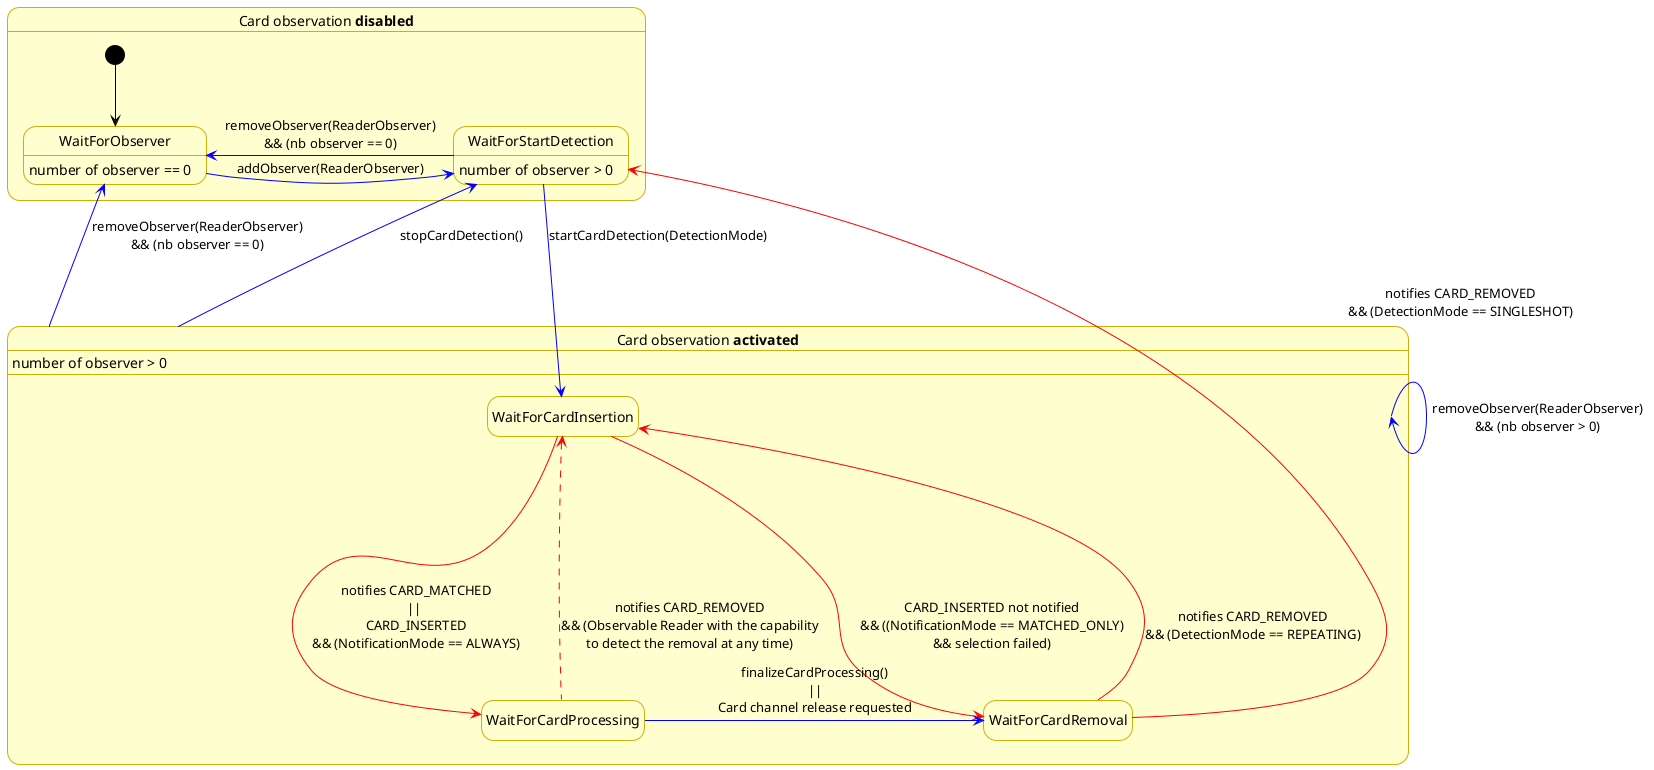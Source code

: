 @startuml
skin rose

'skinparam ClassBorderColor #F1C40F
skinparam ClassBorderColor #D4AC0D
skinparam stereotypeABorderColor #A9DCDF
skinparam stereotypeIBorderColor #B4A7E5
skinparam stereotypeCBorderColor #ADD1B2
skinparam stereotypeEBorderColor #EB93DF
skinparam shadowing false

skinparam StateBorderColor #D4AC0D
skinparam ActivityBorderColor #D4AC0D

' Red
skinparam ClassBackgroundColor<<red>> #FDEDEC
skinparam ClassBorderColor<<red>> #E74C3C
hide <<red>> stereotype
' Purple
skinparam ClassBackgroundColor<<purple>> #F4ECF7
skinparam ClassBorderColor<<purple>> #8E44AD
hide <<purple>> stereotype
' blue
skinparam ClassBackgroundColor<<blue>> #EBF5FB
skinparam ClassBorderColor<<blue>> #3498DB
hide <<blue>> stereotype
' Green
skinparam ClassBackgroundColor<<green>> #EAFAF1
skinparam ClassBorderColor<<green>> #2ECC71
hide <<green>> stereotype

' Orange
skinparam ClassBackgroundColor<<orange>> #FDF2E9
skinparam ClassBorderColor<<orange>> #E67E22
hide <<orange>> stereotype

' Grey
skinparam ClassBackgroundColor<<grey>> #EAECEE
skinparam ClassBorderColor<<grey>> #2C3E50
hide <<grey>> stereotype

hide empty description

state "Card observation <b>disabled</b>" as Card_ObservationDisabled {
  [*] -[#Black]-> WaitForObserver
  WaitForObserver -right[#Blue]-> WaitForStartDetection : addObserver(ReaderObserver)
  WaitForObserver : number of observer == 0
  WaitForStartDetection -left[#Blue]-> WaitForObserver : removeObserver(ReaderObserver)\n&& (nb observer == 0)
  WaitForStartDetection : number of observer > 0
}

state "Card observation <b>activated</b>" as Card_ObservationActivated {
  Card_ObservationActivated : number of observer > 0
  WaitForCardInsertion -down[#Red]-> WaitForCardProcessing : notifies CARD_MATCHED\n|| \nCARD_INSERTED\n&& (NotificationMode == ALWAYS)\n
  WaitForCardInsertion -down[#Red]-> WaitForCardRemoval : CARD_INSERTED not notified\n&& ((NotificationMode == MATCHED_ONLY)\n&& selection failed)
  WaitForCardRemoval -up[#Red]-> WaitForCardInsertion : notifies CARD_REMOVED\n&& (DetectionMode == REPEATING)
  WaitForCardProcessing -up[#Red,dashed]-> WaitForCardInsertion : notifies CARD_REMOVED\n&& (Observable Reader with the capability\nto detect the removal at any time)
  WaitForCardProcessing -right[#Blue]-> WaitForCardRemoval : finalizeCardProcessing()\n || \nCard channel release requested
}

WaitForStartDetection -[#Blue]-> WaitForCardInsertion : startCardDetection(DetectionMode)
Card_ObservationActivated -up[#Blue]-> WaitForObserver : removeObserver(ReaderObserver)\n&& (nb observer == 0)
Card_ObservationActivated -up[#Blue]-> WaitForStartDetection : stopCardDetection()
Card_ObservationActivated -[#Blue]-> Card_ObservationActivated : removeObserver(ReaderObserver)\n&& (nb observer > 0)
WaitForCardRemoval -up[#Red]-> WaitForStartDetection : notifies CARD_REMOVED\n&& (DetectionMode == SINGLESHOT)\n\n\n\n\n\n\n\n\n\n\n\n\n

@enduml